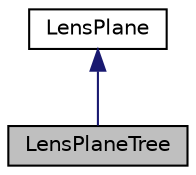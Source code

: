 digraph "LensPlaneTree"
{
 // LATEX_PDF_SIZE
  edge [fontname="Helvetica",fontsize="10",labelfontname="Helvetica",labelfontsize="10"];
  node [fontname="Helvetica",fontsize="10",shape=record];
  Node1 [label="LensPlaneTree",height=0.2,width=0.4,color="black", fillcolor="grey75", style="filled", fontcolor="black",tooltip="A LensPlane with a TreeQuad on it to calculate the deflection caused by field lenses."];
  Node2 -> Node1 [dir="back",color="midnightblue",fontsize="10",style="solid",fontname="Helvetica"];
  Node2 [label="LensPlane",height=0.2,width=0.4,color="black", fillcolor="white", style="filled",URL="$class_lens_plane.html",tooltip="Base class representing a plane in redshift onto which lenses are placed."];
}

